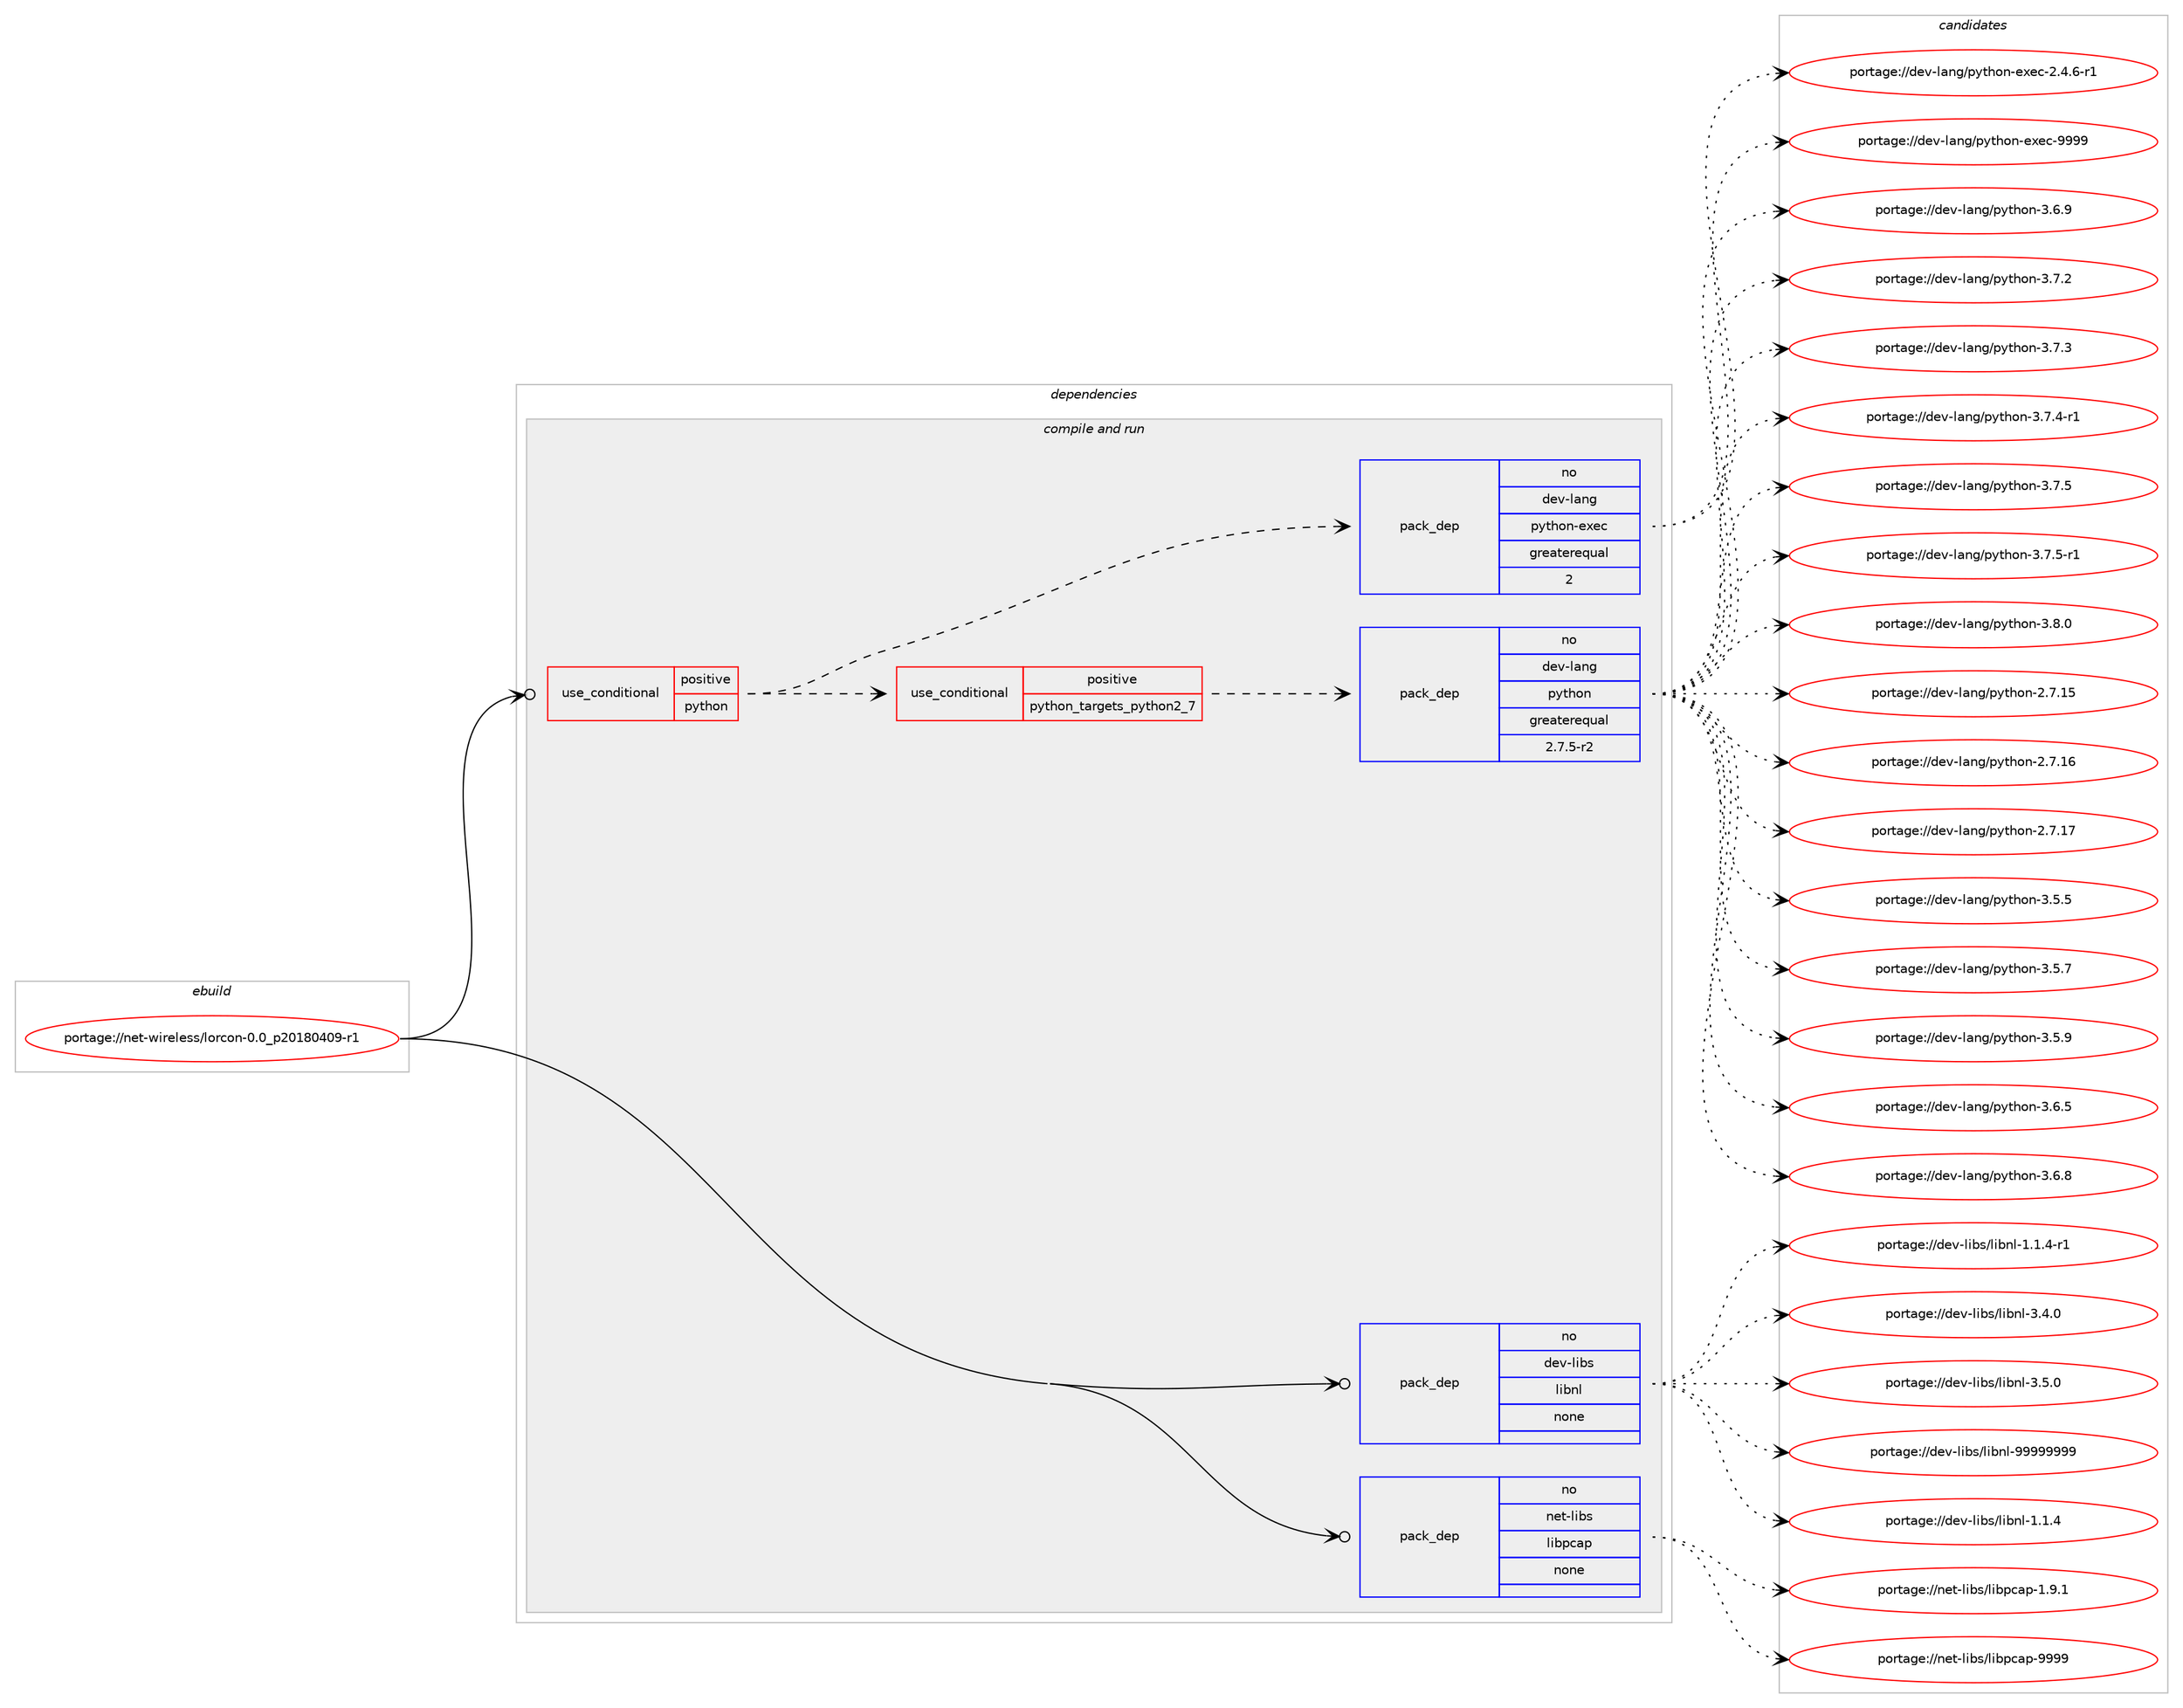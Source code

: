 digraph prolog {

# *************
# Graph options
# *************

newrank=true;
concentrate=true;
compound=true;
graph [rankdir=LR,fontname=Helvetica,fontsize=10,ranksep=1.5];#, ranksep=2.5, nodesep=0.2];
edge  [arrowhead=vee];
node  [fontname=Helvetica,fontsize=10];

# **********
# The ebuild
# **********

subgraph cluster_leftcol {
color=gray;
rank=same;
label=<<i>ebuild</i>>;
id [label="portage://net-wireless/lorcon-0.0_p20180409-r1", color=red, width=4, href="../net-wireless/lorcon-0.0_p20180409-r1.svg"];
}

# ****************
# The dependencies
# ****************

subgraph cluster_midcol {
color=gray;
label=<<i>dependencies</i>>;
subgraph cluster_compile {
fillcolor="#eeeeee";
style=filled;
label=<<i>compile</i>>;
}
subgraph cluster_compileandrun {
fillcolor="#eeeeee";
style=filled;
label=<<i>compile and run</i>>;
subgraph cond94576 {
dependency377936 [label=<<TABLE BORDER="0" CELLBORDER="1" CELLSPACING="0" CELLPADDING="4"><TR><TD ROWSPAN="3" CELLPADDING="10">use_conditional</TD></TR><TR><TD>positive</TD></TR><TR><TD>python</TD></TR></TABLE>>, shape=none, color=red];
subgraph cond94577 {
dependency377937 [label=<<TABLE BORDER="0" CELLBORDER="1" CELLSPACING="0" CELLPADDING="4"><TR><TD ROWSPAN="3" CELLPADDING="10">use_conditional</TD></TR><TR><TD>positive</TD></TR><TR><TD>python_targets_python2_7</TD></TR></TABLE>>, shape=none, color=red];
subgraph pack276959 {
dependency377938 [label=<<TABLE BORDER="0" CELLBORDER="1" CELLSPACING="0" CELLPADDING="4" WIDTH="220"><TR><TD ROWSPAN="6" CELLPADDING="30">pack_dep</TD></TR><TR><TD WIDTH="110">no</TD></TR><TR><TD>dev-lang</TD></TR><TR><TD>python</TD></TR><TR><TD>greaterequal</TD></TR><TR><TD>2.7.5-r2</TD></TR></TABLE>>, shape=none, color=blue];
}
dependency377937:e -> dependency377938:w [weight=20,style="dashed",arrowhead="vee"];
}
dependency377936:e -> dependency377937:w [weight=20,style="dashed",arrowhead="vee"];
subgraph pack276960 {
dependency377939 [label=<<TABLE BORDER="0" CELLBORDER="1" CELLSPACING="0" CELLPADDING="4" WIDTH="220"><TR><TD ROWSPAN="6" CELLPADDING="30">pack_dep</TD></TR><TR><TD WIDTH="110">no</TD></TR><TR><TD>dev-lang</TD></TR><TR><TD>python-exec</TD></TR><TR><TD>greaterequal</TD></TR><TR><TD>2</TD></TR></TABLE>>, shape=none, color=blue];
}
dependency377936:e -> dependency377939:w [weight=20,style="dashed",arrowhead="vee"];
}
id:e -> dependency377936:w [weight=20,style="solid",arrowhead="odotvee"];
subgraph pack276961 {
dependency377940 [label=<<TABLE BORDER="0" CELLBORDER="1" CELLSPACING="0" CELLPADDING="4" WIDTH="220"><TR><TD ROWSPAN="6" CELLPADDING="30">pack_dep</TD></TR><TR><TD WIDTH="110">no</TD></TR><TR><TD>dev-libs</TD></TR><TR><TD>libnl</TD></TR><TR><TD>none</TD></TR><TR><TD></TD></TR></TABLE>>, shape=none, color=blue];
}
id:e -> dependency377940:w [weight=20,style="solid",arrowhead="odotvee"];
subgraph pack276962 {
dependency377941 [label=<<TABLE BORDER="0" CELLBORDER="1" CELLSPACING="0" CELLPADDING="4" WIDTH="220"><TR><TD ROWSPAN="6" CELLPADDING="30">pack_dep</TD></TR><TR><TD WIDTH="110">no</TD></TR><TR><TD>net-libs</TD></TR><TR><TD>libpcap</TD></TR><TR><TD>none</TD></TR><TR><TD></TD></TR></TABLE>>, shape=none, color=blue];
}
id:e -> dependency377941:w [weight=20,style="solid",arrowhead="odotvee"];
}
subgraph cluster_run {
fillcolor="#eeeeee";
style=filled;
label=<<i>run</i>>;
}
}

# **************
# The candidates
# **************

subgraph cluster_choices {
rank=same;
color=gray;
label=<<i>candidates</i>>;

subgraph choice276959 {
color=black;
nodesep=1;
choiceportage10010111845108971101034711212111610411111045504655464953 [label="portage://dev-lang/python-2.7.15", color=red, width=4,href="../dev-lang/python-2.7.15.svg"];
choiceportage10010111845108971101034711212111610411111045504655464954 [label="portage://dev-lang/python-2.7.16", color=red, width=4,href="../dev-lang/python-2.7.16.svg"];
choiceportage10010111845108971101034711212111610411111045504655464955 [label="portage://dev-lang/python-2.7.17", color=red, width=4,href="../dev-lang/python-2.7.17.svg"];
choiceportage100101118451089711010347112121116104111110455146534653 [label="portage://dev-lang/python-3.5.5", color=red, width=4,href="../dev-lang/python-3.5.5.svg"];
choiceportage100101118451089711010347112121116104111110455146534655 [label="portage://dev-lang/python-3.5.7", color=red, width=4,href="../dev-lang/python-3.5.7.svg"];
choiceportage100101118451089711010347112121116104111110455146534657 [label="portage://dev-lang/python-3.5.9", color=red, width=4,href="../dev-lang/python-3.5.9.svg"];
choiceportage100101118451089711010347112121116104111110455146544653 [label="portage://dev-lang/python-3.6.5", color=red, width=4,href="../dev-lang/python-3.6.5.svg"];
choiceportage100101118451089711010347112121116104111110455146544656 [label="portage://dev-lang/python-3.6.8", color=red, width=4,href="../dev-lang/python-3.6.8.svg"];
choiceportage100101118451089711010347112121116104111110455146544657 [label="portage://dev-lang/python-3.6.9", color=red, width=4,href="../dev-lang/python-3.6.9.svg"];
choiceportage100101118451089711010347112121116104111110455146554650 [label="portage://dev-lang/python-3.7.2", color=red, width=4,href="../dev-lang/python-3.7.2.svg"];
choiceportage100101118451089711010347112121116104111110455146554651 [label="portage://dev-lang/python-3.7.3", color=red, width=4,href="../dev-lang/python-3.7.3.svg"];
choiceportage1001011184510897110103471121211161041111104551465546524511449 [label="portage://dev-lang/python-3.7.4-r1", color=red, width=4,href="../dev-lang/python-3.7.4-r1.svg"];
choiceportage100101118451089711010347112121116104111110455146554653 [label="portage://dev-lang/python-3.7.5", color=red, width=4,href="../dev-lang/python-3.7.5.svg"];
choiceportage1001011184510897110103471121211161041111104551465546534511449 [label="portage://dev-lang/python-3.7.5-r1", color=red, width=4,href="../dev-lang/python-3.7.5-r1.svg"];
choiceportage100101118451089711010347112121116104111110455146564648 [label="portage://dev-lang/python-3.8.0", color=red, width=4,href="../dev-lang/python-3.8.0.svg"];
dependency377938:e -> choiceportage10010111845108971101034711212111610411111045504655464953:w [style=dotted,weight="100"];
dependency377938:e -> choiceportage10010111845108971101034711212111610411111045504655464954:w [style=dotted,weight="100"];
dependency377938:e -> choiceportage10010111845108971101034711212111610411111045504655464955:w [style=dotted,weight="100"];
dependency377938:e -> choiceportage100101118451089711010347112121116104111110455146534653:w [style=dotted,weight="100"];
dependency377938:e -> choiceportage100101118451089711010347112121116104111110455146534655:w [style=dotted,weight="100"];
dependency377938:e -> choiceportage100101118451089711010347112121116104111110455146534657:w [style=dotted,weight="100"];
dependency377938:e -> choiceportage100101118451089711010347112121116104111110455146544653:w [style=dotted,weight="100"];
dependency377938:e -> choiceportage100101118451089711010347112121116104111110455146544656:w [style=dotted,weight="100"];
dependency377938:e -> choiceportage100101118451089711010347112121116104111110455146544657:w [style=dotted,weight="100"];
dependency377938:e -> choiceportage100101118451089711010347112121116104111110455146554650:w [style=dotted,weight="100"];
dependency377938:e -> choiceportage100101118451089711010347112121116104111110455146554651:w [style=dotted,weight="100"];
dependency377938:e -> choiceportage1001011184510897110103471121211161041111104551465546524511449:w [style=dotted,weight="100"];
dependency377938:e -> choiceportage100101118451089711010347112121116104111110455146554653:w [style=dotted,weight="100"];
dependency377938:e -> choiceportage1001011184510897110103471121211161041111104551465546534511449:w [style=dotted,weight="100"];
dependency377938:e -> choiceportage100101118451089711010347112121116104111110455146564648:w [style=dotted,weight="100"];
}
subgraph choice276960 {
color=black;
nodesep=1;
choiceportage10010111845108971101034711212111610411111045101120101994550465246544511449 [label="portage://dev-lang/python-exec-2.4.6-r1", color=red, width=4,href="../dev-lang/python-exec-2.4.6-r1.svg"];
choiceportage10010111845108971101034711212111610411111045101120101994557575757 [label="portage://dev-lang/python-exec-9999", color=red, width=4,href="../dev-lang/python-exec-9999.svg"];
dependency377939:e -> choiceportage10010111845108971101034711212111610411111045101120101994550465246544511449:w [style=dotted,weight="100"];
dependency377939:e -> choiceportage10010111845108971101034711212111610411111045101120101994557575757:w [style=dotted,weight="100"];
}
subgraph choice276961 {
color=black;
nodesep=1;
choiceportage10010111845108105981154710810598110108454946494652 [label="portage://dev-libs/libnl-1.1.4", color=red, width=4,href="../dev-libs/libnl-1.1.4.svg"];
choiceportage100101118451081059811547108105981101084549464946524511449 [label="portage://dev-libs/libnl-1.1.4-r1", color=red, width=4,href="../dev-libs/libnl-1.1.4-r1.svg"];
choiceportage10010111845108105981154710810598110108455146524648 [label="portage://dev-libs/libnl-3.4.0", color=red, width=4,href="../dev-libs/libnl-3.4.0.svg"];
choiceportage10010111845108105981154710810598110108455146534648 [label="portage://dev-libs/libnl-3.5.0", color=red, width=4,href="../dev-libs/libnl-3.5.0.svg"];
choiceportage10010111845108105981154710810598110108455757575757575757 [label="portage://dev-libs/libnl-99999999", color=red, width=4,href="../dev-libs/libnl-99999999.svg"];
dependency377940:e -> choiceportage10010111845108105981154710810598110108454946494652:w [style=dotted,weight="100"];
dependency377940:e -> choiceportage100101118451081059811547108105981101084549464946524511449:w [style=dotted,weight="100"];
dependency377940:e -> choiceportage10010111845108105981154710810598110108455146524648:w [style=dotted,weight="100"];
dependency377940:e -> choiceportage10010111845108105981154710810598110108455146534648:w [style=dotted,weight="100"];
dependency377940:e -> choiceportage10010111845108105981154710810598110108455757575757575757:w [style=dotted,weight="100"];
}
subgraph choice276962 {
color=black;
nodesep=1;
choiceportage110101116451081059811547108105981129997112454946574649 [label="portage://net-libs/libpcap-1.9.1", color=red, width=4,href="../net-libs/libpcap-1.9.1.svg"];
choiceportage1101011164510810598115471081059811299971124557575757 [label="portage://net-libs/libpcap-9999", color=red, width=4,href="../net-libs/libpcap-9999.svg"];
dependency377941:e -> choiceportage110101116451081059811547108105981129997112454946574649:w [style=dotted,weight="100"];
dependency377941:e -> choiceportage1101011164510810598115471081059811299971124557575757:w [style=dotted,weight="100"];
}
}

}
